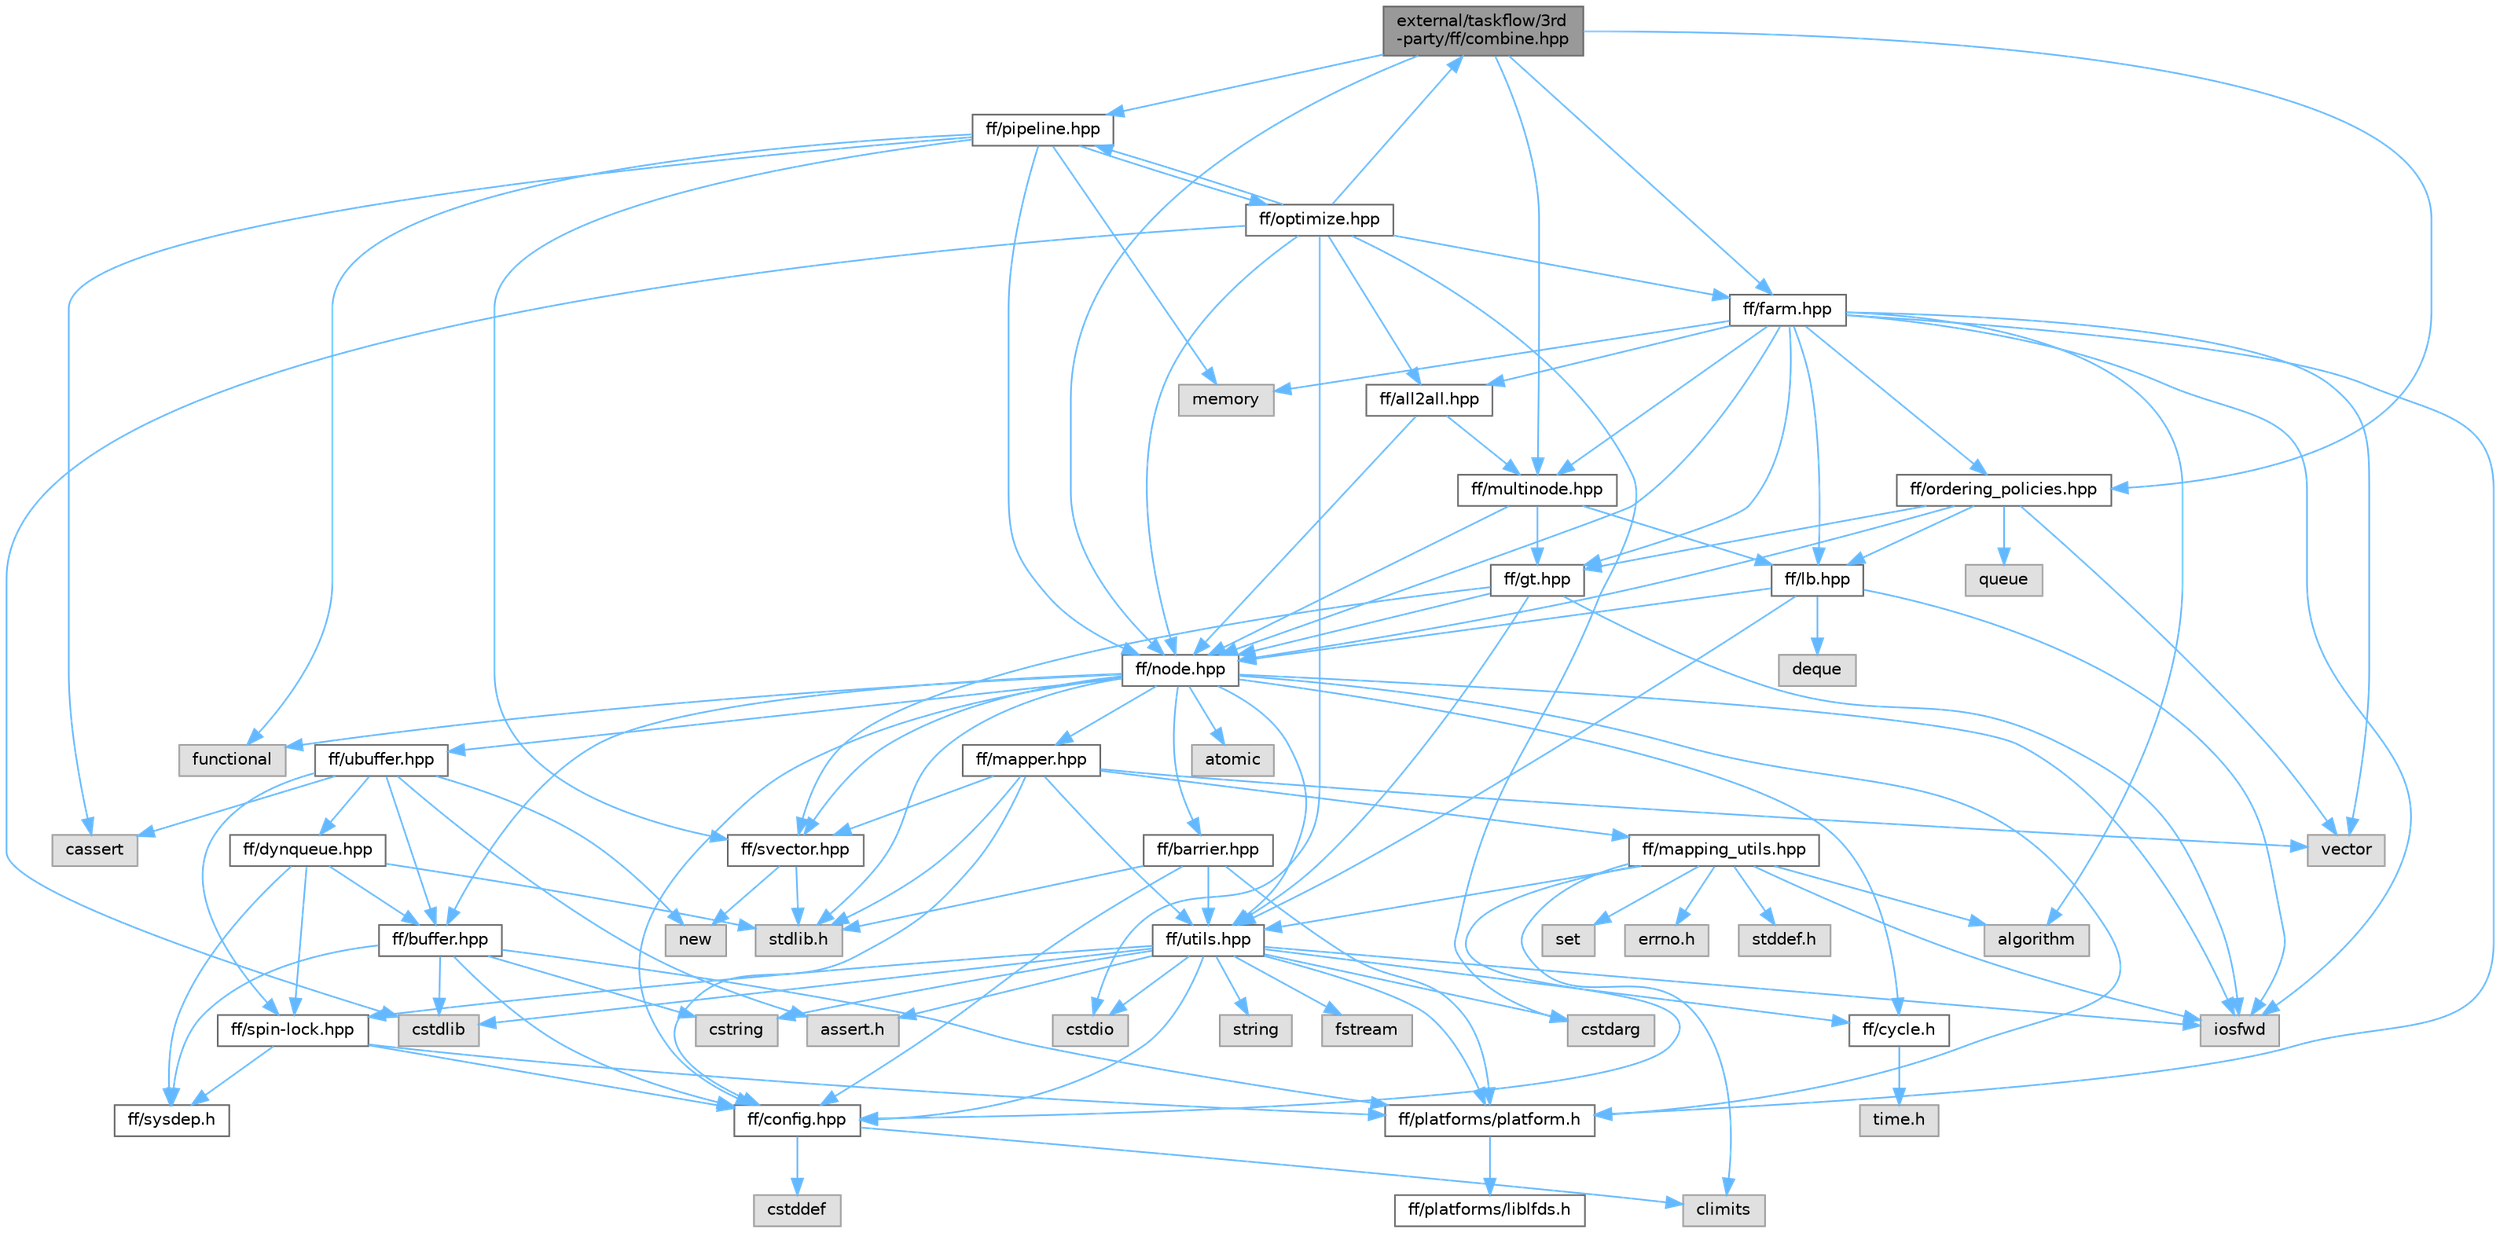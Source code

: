 digraph "external/taskflow/3rd-party/ff/combine.hpp"
{
 // LATEX_PDF_SIZE
  bgcolor="transparent";
  edge [fontname=Helvetica,fontsize=10,labelfontname=Helvetica,labelfontsize=10];
  node [fontname=Helvetica,fontsize=10,shape=box,height=0.2,width=0.4];
  Node1 [id="Node000001",label="external/taskflow/3rd\l-party/ff/combine.hpp",height=0.2,width=0.4,color="gray40", fillcolor="grey60", style="filled", fontcolor="black",tooltip="FastFlow composition building block"];
  Node1 -> Node2 [id="edge116_Node000001_Node000002",color="steelblue1",style="solid",tooltip=" "];
  Node2 [id="Node000002",label="ff/node.hpp",height=0.2,width=0.4,color="grey40", fillcolor="white", style="filled",URL="$node_8hpp.html",tooltip="FastFlow ff_node"];
  Node2 -> Node3 [id="edge117_Node000002_Node000003",color="steelblue1",style="solid",tooltip=" "];
  Node3 [id="Node000003",label="stdlib.h",height=0.2,width=0.4,color="grey60", fillcolor="#E0E0E0", style="filled",tooltip=" "];
  Node2 -> Node4 [id="edge118_Node000002_Node000004",color="steelblue1",style="solid",tooltip=" "];
  Node4 [id="Node000004",label="iosfwd",height=0.2,width=0.4,color="grey60", fillcolor="#E0E0E0", style="filled",tooltip=" "];
  Node2 -> Node5 [id="edge119_Node000002_Node000005",color="steelblue1",style="solid",tooltip=" "];
  Node5 [id="Node000005",label="functional",height=0.2,width=0.4,color="grey60", fillcolor="#E0E0E0", style="filled",tooltip=" "];
  Node2 -> Node6 [id="edge120_Node000002_Node000006",color="steelblue1",style="solid",tooltip=" "];
  Node6 [id="Node000006",label="ff/platforms/platform.h",height=0.2,width=0.4,color="grey40", fillcolor="white", style="filled",URL="$external_2taskflow_23rd-party_2ff_2platforms_2_platform_8h.html",tooltip=" "];
  Node6 -> Node7 [id="edge121_Node000006_Node000007",color="steelblue1",style="solid",tooltip=" "];
  Node7 [id="Node000007",label="ff/platforms/liblfds.h",height=0.2,width=0.4,color="grey40", fillcolor="white", style="filled",URL="$liblfds_8h.html",tooltip=" "];
  Node2 -> Node8 [id="edge122_Node000002_Node000008",color="steelblue1",style="solid",tooltip=" "];
  Node8 [id="Node000008",label="ff/cycle.h",height=0.2,width=0.4,color="grey40", fillcolor="white", style="filled",URL="$cycle_8h.html",tooltip=" "];
  Node8 -> Node9 [id="edge123_Node000008_Node000009",color="steelblue1",style="solid",tooltip=" "];
  Node9 [id="Node000009",label="time.h",height=0.2,width=0.4,color="grey60", fillcolor="#E0E0E0", style="filled",tooltip=" "];
  Node2 -> Node10 [id="edge124_Node000002_Node000010",color="steelblue1",style="solid",tooltip=" "];
  Node10 [id="Node000010",label="ff/utils.hpp",height=0.2,width=0.4,color="grey40", fillcolor="white", style="filled",URL="$utils_8hpp.html",tooltip="Utility functions"];
  Node10 -> Node11 [id="edge125_Node000010_Node000011",color="steelblue1",style="solid",tooltip=" "];
  Node11 [id="Node000011",label="assert.h",height=0.2,width=0.4,color="grey60", fillcolor="#E0E0E0", style="filled",tooltip=" "];
  Node10 -> Node12 [id="edge126_Node000010_Node000012",color="steelblue1",style="solid",tooltip=" "];
  Node12 [id="Node000012",label="cstdio",height=0.2,width=0.4,color="grey60", fillcolor="#E0E0E0", style="filled",tooltip=" "];
  Node10 -> Node13 [id="edge127_Node000010_Node000013",color="steelblue1",style="solid",tooltip=" "];
  Node13 [id="Node000013",label="cstdlib",height=0.2,width=0.4,color="grey60", fillcolor="#E0E0E0", style="filled",tooltip=" "];
  Node10 -> Node14 [id="edge128_Node000010_Node000014",color="steelblue1",style="solid",tooltip=" "];
  Node14 [id="Node000014",label="cstdarg",height=0.2,width=0.4,color="grey60", fillcolor="#E0E0E0", style="filled",tooltip=" "];
  Node10 -> Node4 [id="edge129_Node000010_Node000004",color="steelblue1",style="solid",tooltip=" "];
  Node10 -> Node15 [id="edge130_Node000010_Node000015",color="steelblue1",style="solid",tooltip=" "];
  Node15 [id="Node000015",label="ff/config.hpp",height=0.2,width=0.4,color="grey40", fillcolor="white", style="filled",URL="$config_8hpp.html",tooltip=" "];
  Node15 -> Node16 [id="edge131_Node000015_Node000016",color="steelblue1",style="solid",tooltip=" "];
  Node16 [id="Node000016",label="cstddef",height=0.2,width=0.4,color="grey60", fillcolor="#E0E0E0", style="filled",tooltip=" "];
  Node15 -> Node17 [id="edge132_Node000015_Node000017",color="steelblue1",style="solid",tooltip=" "];
  Node17 [id="Node000017",label="climits",height=0.2,width=0.4,color="grey60", fillcolor="#E0E0E0", style="filled",tooltip=" "];
  Node10 -> Node6 [id="edge133_Node000010_Node000006",color="steelblue1",style="solid",tooltip=" "];
  Node10 -> Node18 [id="edge134_Node000010_Node000018",color="steelblue1",style="solid",tooltip=" "];
  Node18 [id="Node000018",label="cstring",height=0.2,width=0.4,color="grey60", fillcolor="#E0E0E0", style="filled",tooltip=" "];
  Node10 -> Node19 [id="edge135_Node000010_Node000019",color="steelblue1",style="solid",tooltip=" "];
  Node19 [id="Node000019",label="string",height=0.2,width=0.4,color="grey60", fillcolor="#E0E0E0", style="filled",tooltip=" "];
  Node10 -> Node20 [id="edge136_Node000010_Node000020",color="steelblue1",style="solid",tooltip=" "];
  Node20 [id="Node000020",label="fstream",height=0.2,width=0.4,color="grey60", fillcolor="#E0E0E0", style="filled",tooltip=" "];
  Node10 -> Node8 [id="edge137_Node000010_Node000008",color="steelblue1",style="solid",tooltip=" "];
  Node10 -> Node21 [id="edge138_Node000010_Node000021",color="steelblue1",style="solid",tooltip=" "];
  Node21 [id="Node000021",label="ff/spin-lock.hpp",height=0.2,width=0.4,color="grey40", fillcolor="white", style="filled",URL="$spin-lock_8hpp.html",tooltip="This file contains several alternative spin lock(s) implementations that can be used as FastFlow spin..."];
  Node21 -> Node22 [id="edge139_Node000021_Node000022",color="steelblue1",style="solid",tooltip=" "];
  Node22 [id="Node000022",label="ff/sysdep.h",height=0.2,width=0.4,color="grey40", fillcolor="white", style="filled",URL="$sysdep_8h.html",tooltip=" "];
  Node21 -> Node6 [id="edge140_Node000021_Node000006",color="steelblue1",style="solid",tooltip=" "];
  Node21 -> Node15 [id="edge141_Node000021_Node000015",color="steelblue1",style="solid",tooltip=" "];
  Node2 -> Node23 [id="edge142_Node000002_Node000023",color="steelblue1",style="solid",tooltip=" "];
  Node23 [id="Node000023",label="ff/buffer.hpp",height=0.2,width=0.4,color="grey40", fillcolor="white", style="filled",URL="$buffer_8hpp.html",tooltip="This file contains the definition of the bounded SPSC channel buffer used in FastFlow"];
  Node23 -> Node13 [id="edge143_Node000023_Node000013",color="steelblue1",style="solid",tooltip=" "];
  Node23 -> Node18 [id="edge144_Node000023_Node000018",color="steelblue1",style="solid",tooltip=" "];
  Node23 -> Node22 [id="edge145_Node000023_Node000022",color="steelblue1",style="solid",tooltip=" "];
  Node23 -> Node15 [id="edge146_Node000023_Node000015",color="steelblue1",style="solid",tooltip=" "];
  Node23 -> Node6 [id="edge147_Node000023_Node000006",color="steelblue1",style="solid",tooltip=" "];
  Node2 -> Node24 [id="edge148_Node000002_Node000024",color="steelblue1",style="solid",tooltip=" "];
  Node24 [id="Node000024",label="ff/ubuffer.hpp",height=0.2,width=0.4,color="grey40", fillcolor="white", style="filled",URL="$ubuffer_8hpp.html",tooltip="This file contains the definition of the unbounded SWSR circular buffer used in FastFlow"];
  Node24 -> Node11 [id="edge149_Node000024_Node000011",color="steelblue1",style="solid",tooltip=" "];
  Node24 -> Node25 [id="edge150_Node000024_Node000025",color="steelblue1",style="solid",tooltip=" "];
  Node25 [id="Node000025",label="cassert",height=0.2,width=0.4,color="grey60", fillcolor="#E0E0E0", style="filled",tooltip=" "];
  Node24 -> Node26 [id="edge151_Node000024_Node000026",color="steelblue1",style="solid",tooltip=" "];
  Node26 [id="Node000026",label="new",height=0.2,width=0.4,color="grey60", fillcolor="#E0E0E0", style="filled",tooltip=" "];
  Node24 -> Node27 [id="edge152_Node000024_Node000027",color="steelblue1",style="solid",tooltip=" "];
  Node27 [id="Node000027",label="ff/dynqueue.hpp",height=0.2,width=0.4,color="grey40", fillcolor="white", style="filled",URL="$dynqueue_8hpp.html",tooltip="Implementation of a dynamic queue. Not currently used."];
  Node27 -> Node3 [id="edge153_Node000027_Node000003",color="steelblue1",style="solid",tooltip=" "];
  Node27 -> Node23 [id="edge154_Node000027_Node000023",color="steelblue1",style="solid",tooltip=" "];
  Node27 -> Node21 [id="edge155_Node000027_Node000021",color="steelblue1",style="solid",tooltip=" "];
  Node27 -> Node22 [id="edge156_Node000027_Node000022",color="steelblue1",style="solid",tooltip=" "];
  Node24 -> Node23 [id="edge157_Node000024_Node000023",color="steelblue1",style="solid",tooltip=" "];
  Node24 -> Node21 [id="edge158_Node000024_Node000021",color="steelblue1",style="solid",tooltip=" "];
  Node2 -> Node28 [id="edge159_Node000002_Node000028",color="steelblue1",style="solid",tooltip=" "];
  Node28 [id="Node000028",label="ff/mapper.hpp",height=0.2,width=0.4,color="grey40", fillcolor="white", style="filled",URL="$mapper_8hpp.html",tooltip="This file contains the thread mapper definition used in FastFlow"];
  Node28 -> Node3 [id="edge160_Node000028_Node000003",color="steelblue1",style="solid",tooltip=" "];
  Node28 -> Node15 [id="edge161_Node000028_Node000015",color="steelblue1",style="solid",tooltip=" "];
  Node28 -> Node29 [id="edge162_Node000028_Node000029",color="steelblue1",style="solid",tooltip=" "];
  Node29 [id="Node000029",label="ff/svector.hpp",height=0.2,width=0.4,color="grey40", fillcolor="white", style="filled",URL="$svector_8hpp.html",tooltip="Simple yet efficient dynamic vector"];
  Node29 -> Node3 [id="edge163_Node000029_Node000003",color="steelblue1",style="solid",tooltip=" "];
  Node29 -> Node26 [id="edge164_Node000029_Node000026",color="steelblue1",style="solid",tooltip=" "];
  Node28 -> Node10 [id="edge165_Node000028_Node000010",color="steelblue1",style="solid",tooltip=" "];
  Node28 -> Node30 [id="edge166_Node000028_Node000030",color="steelblue1",style="solid",tooltip=" "];
  Node30 [id="Node000030",label="ff/mapping_utils.hpp",height=0.2,width=0.4,color="grey40", fillcolor="white", style="filled",URL="$mapping__utils_8hpp.html",tooltip="This file contains utilities for plaform inspection and thread pinning"];
  Node30 -> Node17 [id="edge167_Node000030_Node000017",color="steelblue1",style="solid",tooltip=" "];
  Node30 -> Node31 [id="edge168_Node000030_Node000031",color="steelblue1",style="solid",tooltip=" "];
  Node31 [id="Node000031",label="set",height=0.2,width=0.4,color="grey60", fillcolor="#E0E0E0", style="filled",tooltip=" "];
  Node30 -> Node32 [id="edge169_Node000030_Node000032",color="steelblue1",style="solid",tooltip=" "];
  Node32 [id="Node000032",label="algorithm",height=0.2,width=0.4,color="grey60", fillcolor="#E0E0E0", style="filled",tooltip=" "];
  Node30 -> Node4 [id="edge170_Node000030_Node000004",color="steelblue1",style="solid",tooltip=" "];
  Node30 -> Node33 [id="edge171_Node000030_Node000033",color="steelblue1",style="solid",tooltip=" "];
  Node33 [id="Node000033",label="errno.h",height=0.2,width=0.4,color="grey60", fillcolor="#E0E0E0", style="filled",tooltip=" "];
  Node30 -> Node15 [id="edge172_Node000030_Node000015",color="steelblue1",style="solid",tooltip=" "];
  Node30 -> Node10 [id="edge173_Node000030_Node000010",color="steelblue1",style="solid",tooltip=" "];
  Node30 -> Node34 [id="edge174_Node000030_Node000034",color="steelblue1",style="solid",tooltip=" "];
  Node34 [id="Node000034",label="stddef.h",height=0.2,width=0.4,color="grey60", fillcolor="#E0E0E0", style="filled",tooltip=" "];
  Node28 -> Node35 [id="edge175_Node000028_Node000035",color="steelblue1",style="solid",tooltip=" "];
  Node35 [id="Node000035",label="vector",height=0.2,width=0.4,color="grey60", fillcolor="#E0E0E0", style="filled",tooltip=" "];
  Node2 -> Node15 [id="edge176_Node000002_Node000015",color="steelblue1",style="solid",tooltip=" "];
  Node2 -> Node29 [id="edge177_Node000002_Node000029",color="steelblue1",style="solid",tooltip=" "];
  Node2 -> Node36 [id="edge178_Node000002_Node000036",color="steelblue1",style="solid",tooltip=" "];
  Node36 [id="Node000036",label="ff/barrier.hpp",height=0.2,width=0.4,color="grey40", fillcolor="white", style="filled",URL="$barrier_8hpp.html",tooltip="FastFlow blocking and non-blocking barrier implementations"];
  Node36 -> Node3 [id="edge179_Node000036_Node000003",color="steelblue1",style="solid",tooltip=" "];
  Node36 -> Node6 [id="edge180_Node000036_Node000006",color="steelblue1",style="solid",tooltip=" "];
  Node36 -> Node10 [id="edge181_Node000036_Node000010",color="steelblue1",style="solid",tooltip=" "];
  Node36 -> Node15 [id="edge182_Node000036_Node000015",color="steelblue1",style="solid",tooltip=" "];
  Node2 -> Node37 [id="edge183_Node000002_Node000037",color="steelblue1",style="solid",tooltip=" "];
  Node37 [id="Node000037",label="atomic",height=0.2,width=0.4,color="grey60", fillcolor="#E0E0E0", style="filled",tooltip=" "];
  Node1 -> Node38 [id="edge184_Node000001_Node000038",color="steelblue1",style="solid",tooltip=" "];
  Node38 [id="Node000038",label="ff/multinode.hpp",height=0.2,width=0.4,color="grey40", fillcolor="white", style="filled",URL="$multinode_8hpp.html",tooltip="FastFlow ff_minode ff_monode and typed versions."];
  Node38 -> Node2 [id="edge185_Node000038_Node000002",color="steelblue1",style="solid",tooltip=" "];
  Node38 -> Node39 [id="edge186_Node000038_Node000039",color="steelblue1",style="solid",tooltip=" "];
  Node39 [id="Node000039",label="ff/lb.hpp",height=0.2,width=0.4,color="grey40", fillcolor="white", style="filled",URL="$lb_8hpp.html",tooltip="Farm Emitter (not a ff_node)"];
  Node39 -> Node4 [id="edge187_Node000039_Node000004",color="steelblue1",style="solid",tooltip=" "];
  Node39 -> Node40 [id="edge188_Node000039_Node000040",color="steelblue1",style="solid",tooltip=" "];
  Node40 [id="Node000040",label="deque",height=0.2,width=0.4,color="grey60", fillcolor="#E0E0E0", style="filled",tooltip=" "];
  Node39 -> Node10 [id="edge189_Node000039_Node000010",color="steelblue1",style="solid",tooltip=" "];
  Node39 -> Node2 [id="edge190_Node000039_Node000002",color="steelblue1",style="solid",tooltip=" "];
  Node38 -> Node41 [id="edge191_Node000038_Node000041",color="steelblue1",style="solid",tooltip=" "];
  Node41 [id="Node000041",label="ff/gt.hpp",height=0.2,width=0.4,color="grey40", fillcolor="white", style="filled",URL="$gt_8hpp.html",tooltip="Farm Collector (it is not a ff_node)"];
  Node41 -> Node4 [id="edge192_Node000041_Node000004",color="steelblue1",style="solid",tooltip=" "];
  Node41 -> Node29 [id="edge193_Node000041_Node000029",color="steelblue1",style="solid",tooltip=" "];
  Node41 -> Node10 [id="edge194_Node000041_Node000010",color="steelblue1",style="solid",tooltip=" "];
  Node41 -> Node2 [id="edge195_Node000041_Node000002",color="steelblue1",style="solid",tooltip=" "];
  Node1 -> Node42 [id="edge196_Node000001_Node000042",color="steelblue1",style="solid",tooltip=" "];
  Node42 [id="Node000042",label="ff/pipeline.hpp",height=0.2,width=0.4,color="grey40", fillcolor="white", style="filled",URL="$3rd-party_2ff_2pipeline_8hpp.html",tooltip="This file implements the pipeline skeleton, both in the high-level pattern syntax (ff::ff_pipe) and l..."];
  Node42 -> Node25 [id="edge197_Node000042_Node000025",color="steelblue1",style="solid",tooltip=" "];
  Node42 -> Node43 [id="edge198_Node000042_Node000043",color="steelblue1",style="solid",tooltip=" "];
  Node43 [id="Node000043",label="memory",height=0.2,width=0.4,color="grey60", fillcolor="#E0E0E0", style="filled",tooltip=" "];
  Node42 -> Node5 [id="edge199_Node000042_Node000005",color="steelblue1",style="solid",tooltip=" "];
  Node42 -> Node29 [id="edge200_Node000042_Node000029",color="steelblue1",style="solid",tooltip=" "];
  Node42 -> Node2 [id="edge201_Node000042_Node000002",color="steelblue1",style="solid",tooltip=" "];
  Node42 -> Node44 [id="edge202_Node000042_Node000044",color="steelblue1",style="solid",tooltip=" "];
  Node44 [id="Node000044",label="ff/optimize.hpp",height=0.2,width=0.4,color="grey40", fillcolor="white", style="filled",URL="$optimize_8hpp.html",tooltip="FastFlow optimization heuristics"];
  Node44 -> Node12 [id="edge203_Node000044_Node000012",color="steelblue1",style="solid",tooltip=" "];
  Node44 -> Node13 [id="edge204_Node000044_Node000013",color="steelblue1",style="solid",tooltip=" "];
  Node44 -> Node14 [id="edge205_Node000044_Node000014",color="steelblue1",style="solid",tooltip=" "];
  Node44 -> Node2 [id="edge206_Node000044_Node000002",color="steelblue1",style="solid",tooltip=" "];
  Node44 -> Node42 [id="edge207_Node000044_Node000042",color="steelblue1",style="solid",tooltip=" "];
  Node44 -> Node45 [id="edge208_Node000044_Node000045",color="steelblue1",style="solid",tooltip=" "];
  Node45 [id="Node000045",label="ff/farm.hpp",height=0.2,width=0.4,color="grey40", fillcolor="white", style="filled",URL="$farm_8hpp.html",tooltip="Farm pattern"];
  Node45 -> Node4 [id="edge209_Node000045_Node000004",color="steelblue1",style="solid",tooltip=" "];
  Node45 -> Node35 [id="edge210_Node000045_Node000035",color="steelblue1",style="solid",tooltip=" "];
  Node45 -> Node32 [id="edge211_Node000045_Node000032",color="steelblue1",style="solid",tooltip=" "];
  Node45 -> Node43 [id="edge212_Node000045_Node000043",color="steelblue1",style="solid",tooltip=" "];
  Node45 -> Node6 [id="edge213_Node000045_Node000006",color="steelblue1",style="solid",tooltip=" "];
  Node45 -> Node39 [id="edge214_Node000045_Node000039",color="steelblue1",style="solid",tooltip=" "];
  Node45 -> Node41 [id="edge215_Node000045_Node000041",color="steelblue1",style="solid",tooltip=" "];
  Node45 -> Node2 [id="edge216_Node000045_Node000002",color="steelblue1",style="solid",tooltip=" "];
  Node45 -> Node38 [id="edge217_Node000045_Node000038",color="steelblue1",style="solid",tooltip=" "];
  Node45 -> Node46 [id="edge218_Node000045_Node000046",color="steelblue1",style="solid",tooltip=" "];
  Node46 [id="Node000046",label="ff/ordering_policies.hpp",height=0.2,width=0.4,color="grey40", fillcolor="white", style="filled",URL="$ordering__policies_8hpp.html",tooltip=" "];
  Node46 -> Node35 [id="edge219_Node000046_Node000035",color="steelblue1",style="solid",tooltip=" "];
  Node46 -> Node47 [id="edge220_Node000046_Node000047",color="steelblue1",style="solid",tooltip=" "];
  Node47 [id="Node000047",label="queue",height=0.2,width=0.4,color="grey60", fillcolor="#E0E0E0", style="filled",tooltip=" "];
  Node46 -> Node39 [id="edge221_Node000046_Node000039",color="steelblue1",style="solid",tooltip=" "];
  Node46 -> Node41 [id="edge222_Node000046_Node000041",color="steelblue1",style="solid",tooltip=" "];
  Node46 -> Node2 [id="edge223_Node000046_Node000002",color="steelblue1",style="solid",tooltip=" "];
  Node45 -> Node48 [id="edge224_Node000045_Node000048",color="steelblue1",style="solid",tooltip=" "];
  Node48 [id="Node000048",label="ff/all2all.hpp",height=0.2,width=0.4,color="grey40", fillcolor="white", style="filled",URL="$all2all_8hpp.html",tooltip="FastFlow all-2-all building block"];
  Node48 -> Node2 [id="edge225_Node000048_Node000002",color="steelblue1",style="solid",tooltip=" "];
  Node48 -> Node38 [id="edge226_Node000048_Node000038",color="steelblue1",style="solid",tooltip=" "];
  Node44 -> Node48 [id="edge227_Node000044_Node000048",color="steelblue1",style="solid",tooltip=" "];
  Node44 -> Node1 [id="edge228_Node000044_Node000001",color="steelblue1",style="solid",tooltip=" "];
  Node1 -> Node46 [id="edge229_Node000001_Node000046",color="steelblue1",style="solid",tooltip=" "];
  Node1 -> Node45 [id="edge230_Node000001_Node000045",color="steelblue1",style="solid",tooltip=" "];
}
